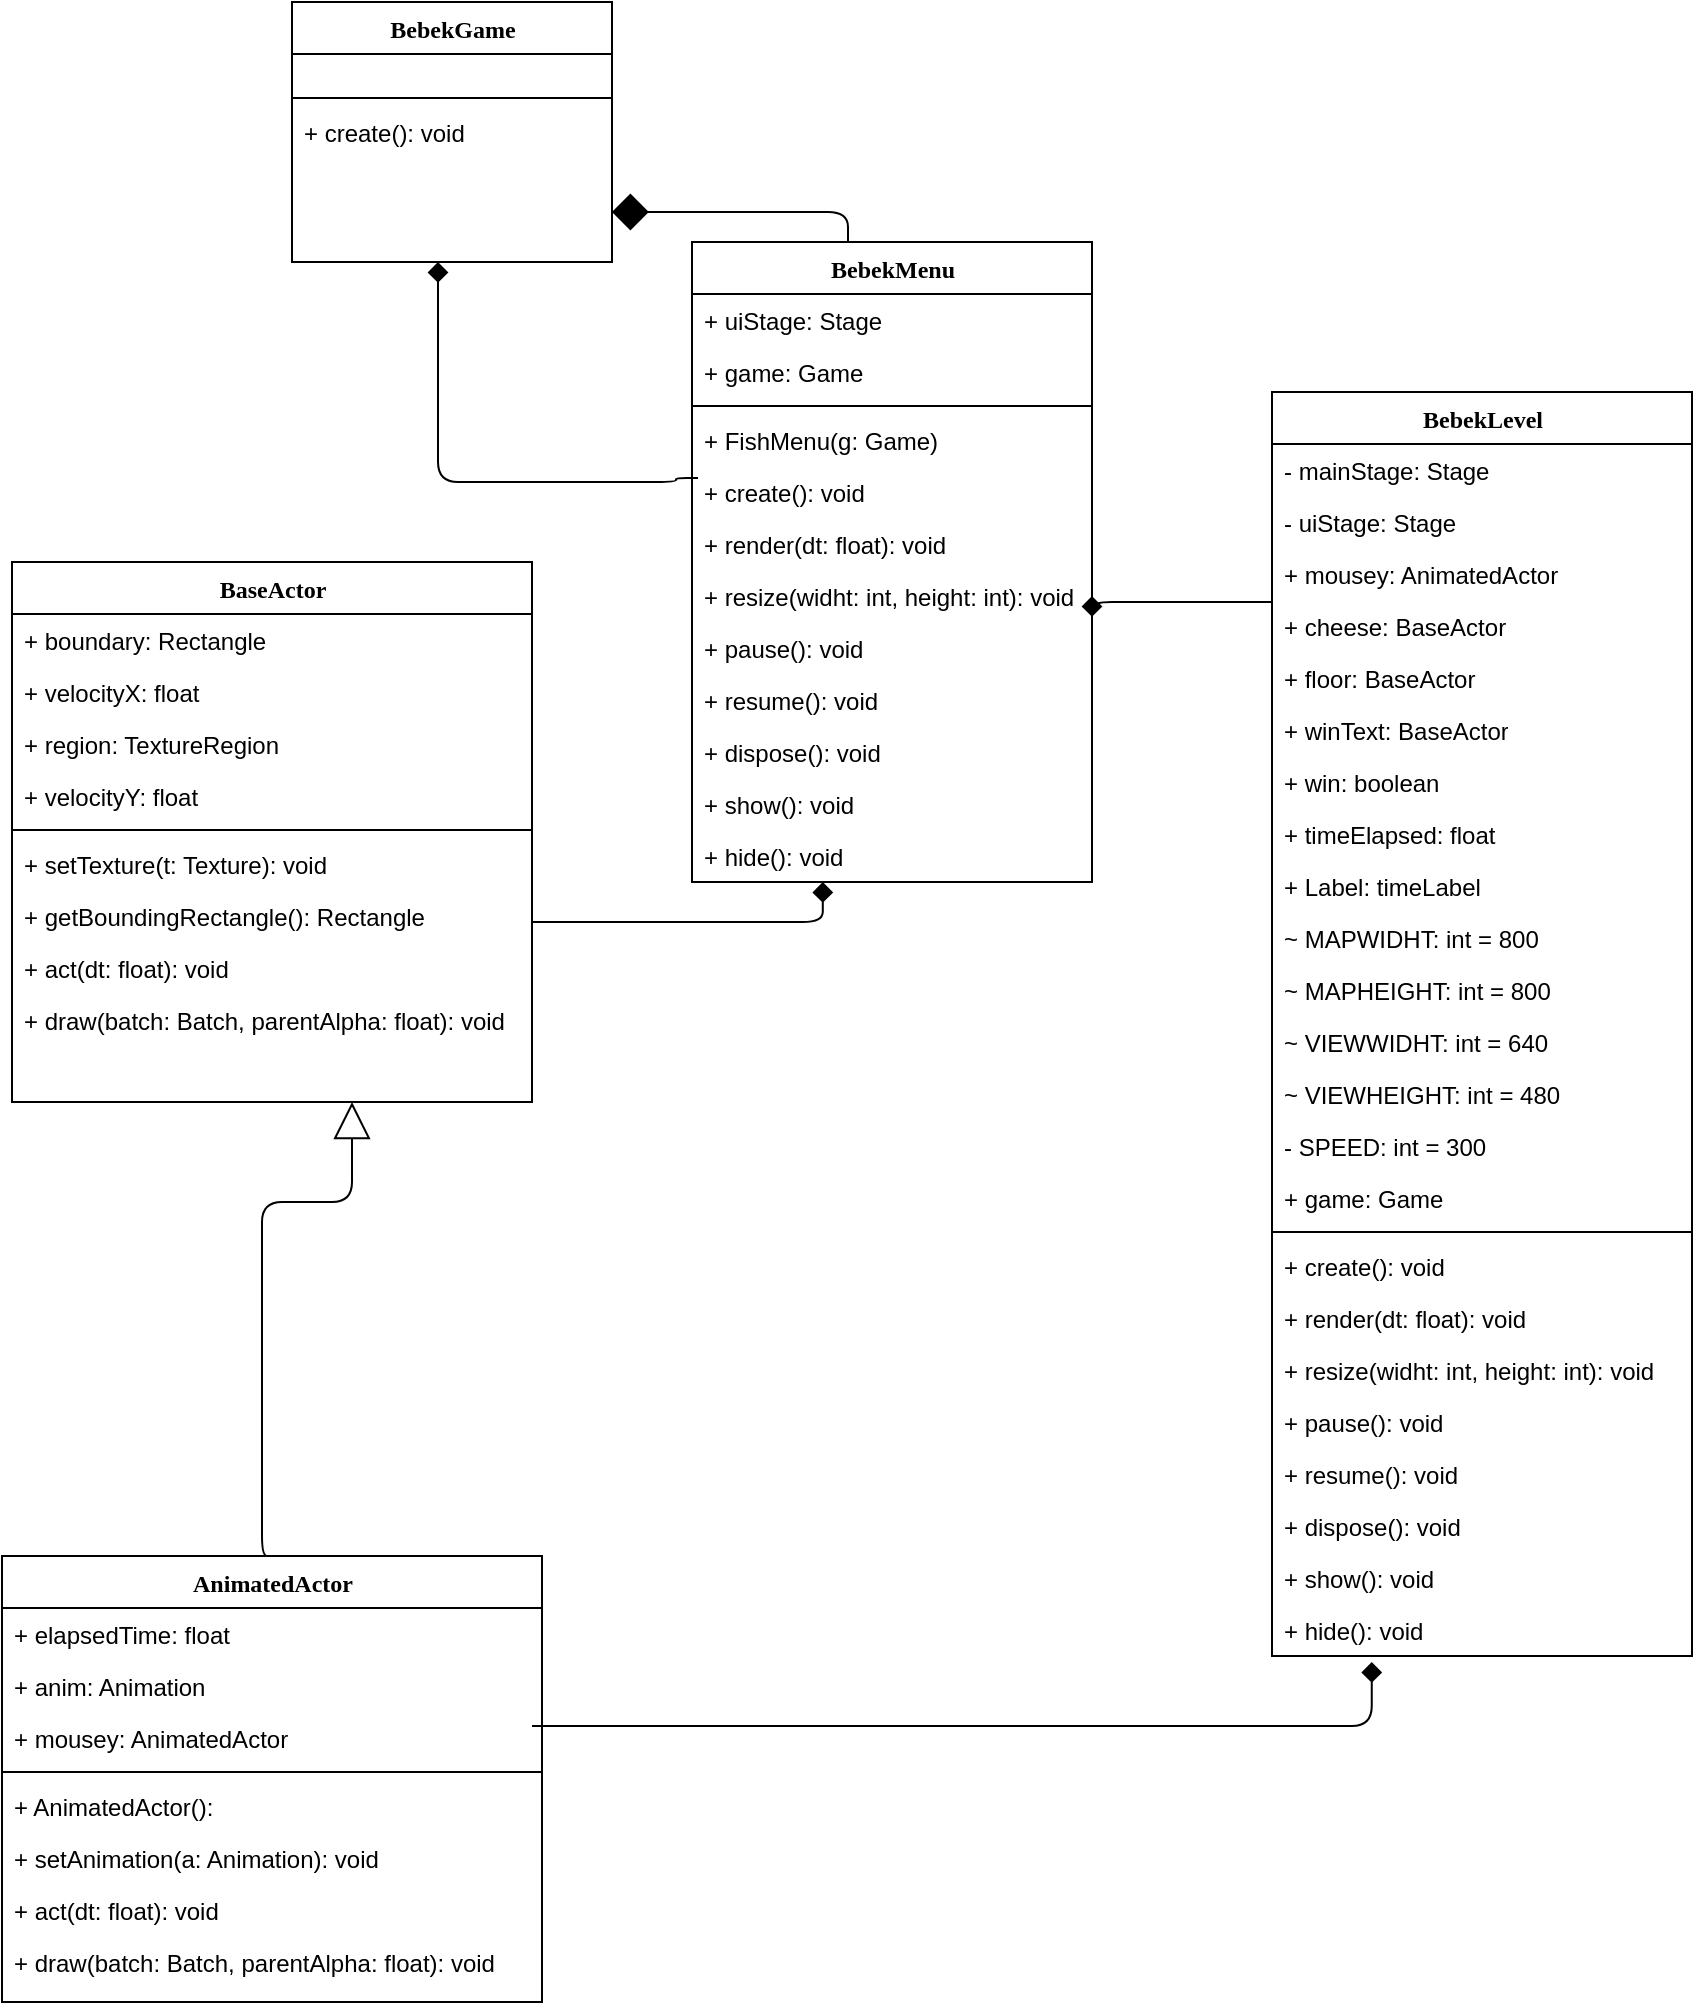 <mxfile version="16.2.2" type="device" pages="2"><diagram name="Page-1" id="9f46799a-70d6-7492-0946-bef42562c5a5"><mxGraphModel dx="2076" dy="1206" grid="1" gridSize="10" guides="1" tooltips="1" connect="1" arrows="1" fold="1" page="1" pageScale="1" pageWidth="1100" pageHeight="850" background="#ffffff" math="0" shadow="0"><root><mxCell id="0"/><mxCell id="1" parent="0"/><mxCell id="78961159f06e98e8-30" value="BebekGame" style="swimlane;html=1;fontStyle=1;align=center;verticalAlign=top;childLayout=stackLayout;horizontal=1;startSize=26;horizontalStack=0;resizeParent=1;resizeLast=0;collapsible=1;marginBottom=0;swimlaneFillColor=#ffffff;rounded=0;shadow=0;comic=0;labelBackgroundColor=none;strokeWidth=1;fillColor=none;fontFamily=Verdana;fontSize=12" parent="1" vertex="1"><mxGeometry x="370" y="230" width="160" height="130" as="geometry"/></mxCell><mxCell id="78961159f06e98e8-32" value="&amp;nbsp;" style="text;html=1;strokeColor=none;fillColor=none;align=left;verticalAlign=top;spacingLeft=4;spacingRight=4;whiteSpace=wrap;overflow=hidden;rotatable=0;points=[[0,0.5],[1,0.5]];portConstraint=eastwest;" parent="78961159f06e98e8-30" vertex="1"><mxGeometry y="26" width="160" height="18" as="geometry"/></mxCell><mxCell id="78961159f06e98e8-38" value="" style="line;html=1;strokeWidth=1;fillColor=none;align=left;verticalAlign=middle;spacingTop=-1;spacingLeft=3;spacingRight=3;rotatable=0;labelPosition=right;points=[];portConstraint=eastwest;" parent="78961159f06e98e8-30" vertex="1"><mxGeometry y="44" width="160" height="8" as="geometry"/></mxCell><mxCell id="78961159f06e98e8-39" value="+ create(): void" style="text;html=1;strokeColor=none;fillColor=none;align=left;verticalAlign=top;spacingLeft=4;spacingRight=4;whiteSpace=wrap;overflow=hidden;rotatable=0;points=[[0,0.5],[1,0.5]];portConstraint=eastwest;" parent="78961159f06e98e8-30" vertex="1"><mxGeometry y="52" width="160" height="26" as="geometry"/></mxCell><mxCell id="78961159f06e98e8-56" value="AnimatedActor" style="swimlane;html=1;fontStyle=1;align=center;verticalAlign=top;childLayout=stackLayout;horizontal=1;startSize=26;horizontalStack=0;resizeParent=1;resizeLast=0;collapsible=1;marginBottom=0;swimlaneFillColor=#ffffff;rounded=0;shadow=0;comic=0;labelBackgroundColor=none;strokeWidth=1;fillColor=none;fontFamily=Verdana;fontSize=12" parent="1" vertex="1"><mxGeometry x="225" y="1007" width="270" height="223" as="geometry"><mxRectangle x="330" y="880" width="130" height="26" as="alternateBounds"/></mxGeometry></mxCell><mxCell id="Fxv-UuYVDRxt9ZPVT6x_-12" value="+ elapsedTime: float" style="text;html=1;strokeColor=none;fillColor=none;align=left;verticalAlign=top;spacingLeft=4;spacingRight=4;whiteSpace=wrap;overflow=hidden;rotatable=0;points=[[0,0.5],[1,0.5]];portConstraint=eastwest;" parent="78961159f06e98e8-56" vertex="1"><mxGeometry y="26" width="270" height="26" as="geometry"/></mxCell><mxCell id="78961159f06e98e8-57" value="+ anim: Animation" style="text;html=1;strokeColor=none;fillColor=none;align=left;verticalAlign=top;spacingLeft=4;spacingRight=4;whiteSpace=wrap;overflow=hidden;rotatable=0;points=[[0,0.5],[1,0.5]];portConstraint=eastwest;" parent="78961159f06e98e8-56" vertex="1"><mxGeometry y="52" width="270" height="26" as="geometry"/></mxCell><mxCell id="78961159f06e98e8-58" value="+ mousey: AnimatedActor&amp;nbsp;" style="text;html=1;strokeColor=none;fillColor=none;align=left;verticalAlign=top;spacingLeft=4;spacingRight=4;whiteSpace=wrap;overflow=hidden;rotatable=0;points=[[0,0.5],[1,0.5]];portConstraint=eastwest;" parent="78961159f06e98e8-56" vertex="1"><mxGeometry y="78" width="270" height="26" as="geometry"/></mxCell><mxCell id="78961159f06e98e8-64" value="" style="line;html=1;strokeWidth=1;fillColor=none;align=left;verticalAlign=middle;spacingTop=-1;spacingLeft=3;spacingRight=3;rotatable=0;labelPosition=right;points=[];portConstraint=eastwest;" parent="78961159f06e98e8-56" vertex="1"><mxGeometry y="104" width="270" height="8" as="geometry"/></mxCell><mxCell id="78961159f06e98e8-65" value="+ AnimatedActor():&amp;nbsp;" style="text;html=1;strokeColor=none;fillColor=none;align=left;verticalAlign=top;spacingLeft=4;spacingRight=4;whiteSpace=wrap;overflow=hidden;rotatable=0;points=[[0,0.5],[1,0.5]];portConstraint=eastwest;" parent="78961159f06e98e8-56" vertex="1"><mxGeometry y="112" width="270" height="26" as="geometry"/></mxCell><mxCell id="78961159f06e98e8-68" value="+ setAnimation(a: Animation): void" style="text;html=1;strokeColor=none;fillColor=none;align=left;verticalAlign=top;spacingLeft=4;spacingRight=4;whiteSpace=wrap;overflow=hidden;rotatable=0;points=[[0,0.5],[1,0.5]];portConstraint=eastwest;" parent="78961159f06e98e8-56" vertex="1"><mxGeometry y="138" width="270" height="26" as="geometry"/></mxCell><mxCell id="Fxv-UuYVDRxt9ZPVT6x_-13" value="+ act(dt: float): void" style="text;html=1;strokeColor=none;fillColor=none;align=left;verticalAlign=top;spacingLeft=4;spacingRight=4;whiteSpace=wrap;overflow=hidden;rotatable=0;points=[[0,0.5],[1,0.5]];portConstraint=eastwest;" parent="78961159f06e98e8-56" vertex="1"><mxGeometry y="164" width="270" height="26" as="geometry"/></mxCell><mxCell id="Fxv-UuYVDRxt9ZPVT6x_-15" value="+ draw(batch: Batch, parentAlpha: float): void" style="text;html=1;strokeColor=none;fillColor=none;align=left;verticalAlign=top;spacingLeft=4;spacingRight=4;whiteSpace=wrap;overflow=hidden;rotatable=0;points=[[0,0.5],[1,0.5]];portConstraint=eastwest;" parent="78961159f06e98e8-56" vertex="1"><mxGeometry y="190" width="270" height="26" as="geometry"/></mxCell><mxCell id="78961159f06e98e8-69" value="BaseActor" style="swimlane;html=1;fontStyle=1;align=center;verticalAlign=top;childLayout=stackLayout;horizontal=1;startSize=26;horizontalStack=0;resizeParent=1;resizeLast=0;collapsible=1;marginBottom=0;swimlaneFillColor=#ffffff;rounded=0;shadow=0;comic=0;labelBackgroundColor=none;strokeWidth=1;fillColor=none;fontFamily=Verdana;fontSize=12" parent="1" vertex="1"><mxGeometry x="230" y="510" width="260" height="270" as="geometry"><mxRectangle x="330" y="510.0" width="100" height="26" as="alternateBounds"/></mxGeometry></mxCell><mxCell id="78961159f06e98e8-72" value="+ boundary: Rectangle" style="text;html=1;strokeColor=none;fillColor=none;align=left;verticalAlign=top;spacingLeft=4;spacingRight=4;whiteSpace=wrap;overflow=hidden;rotatable=0;points=[[0,0.5],[1,0.5]];portConstraint=eastwest;" parent="78961159f06e98e8-69" vertex="1"><mxGeometry y="26" width="260" height="26" as="geometry"/></mxCell><mxCell id="78961159f06e98e8-74" value="+ velocityX: float" style="text;html=1;strokeColor=none;fillColor=none;align=left;verticalAlign=top;spacingLeft=4;spacingRight=4;whiteSpace=wrap;overflow=hidden;rotatable=0;points=[[0,0.5],[1,0.5]];portConstraint=eastwest;" parent="78961159f06e98e8-69" vertex="1"><mxGeometry y="52" width="260" height="26" as="geometry"/></mxCell><mxCell id="78961159f06e98e8-71" value="+ region: TextureRegion" style="text;html=1;strokeColor=none;fillColor=none;align=left;verticalAlign=top;spacingLeft=4;spacingRight=4;whiteSpace=wrap;overflow=hidden;rotatable=0;points=[[0,0.5],[1,0.5]];portConstraint=eastwest;" parent="78961159f06e98e8-69" vertex="1"><mxGeometry y="78" width="260" height="26" as="geometry"/></mxCell><mxCell id="78961159f06e98e8-75" value="+ velocityY: float" style="text;html=1;strokeColor=none;fillColor=none;align=left;verticalAlign=top;spacingLeft=4;spacingRight=4;whiteSpace=wrap;overflow=hidden;rotatable=0;points=[[0,0.5],[1,0.5]];portConstraint=eastwest;" parent="78961159f06e98e8-69" vertex="1"><mxGeometry y="104" width="260" height="26" as="geometry"/></mxCell><mxCell id="78961159f06e98e8-77" value="" style="line;html=1;strokeWidth=1;fillColor=none;align=left;verticalAlign=middle;spacingTop=-1;spacingLeft=3;spacingRight=3;rotatable=0;labelPosition=right;points=[];portConstraint=eastwest;" parent="78961159f06e98e8-69" vertex="1"><mxGeometry y="130" width="260" height="8" as="geometry"/></mxCell><mxCell id="Fxv-UuYVDRxt9ZPVT6x_-11" value="+ setTexture(t: Texture&lt;span&gt;): void&lt;/span&gt;" style="text;html=1;strokeColor=none;fillColor=none;align=left;verticalAlign=top;spacingLeft=4;spacingRight=4;whiteSpace=wrap;overflow=hidden;rotatable=0;points=[[0,0.5],[1,0.5]];portConstraint=eastwest;" parent="78961159f06e98e8-69" vertex="1"><mxGeometry y="138" width="260" height="26" as="geometry"/></mxCell><mxCell id="78961159f06e98e8-79" value="+ getBoundingRectangle(): Rectangle" style="text;html=1;strokeColor=none;fillColor=none;align=left;verticalAlign=top;spacingLeft=4;spacingRight=4;whiteSpace=wrap;overflow=hidden;rotatable=0;points=[[0,0.5],[1,0.5]];portConstraint=eastwest;" parent="78961159f06e98e8-69" vertex="1"><mxGeometry y="164" width="260" height="26" as="geometry"/></mxCell><mxCell id="78961159f06e98e8-81" value="+ act(dt: float): void" style="text;html=1;strokeColor=none;fillColor=none;align=left;verticalAlign=top;spacingLeft=4;spacingRight=4;whiteSpace=wrap;overflow=hidden;rotatable=0;points=[[0,0.5],[1,0.5]];portConstraint=eastwest;" parent="78961159f06e98e8-69" vertex="1"><mxGeometry y="190" width="260" height="26" as="geometry"/></mxCell><mxCell id="78961159f06e98e8-80" value="+ draw(batch: Batch, parentAlpha: float): void" style="text;html=1;strokeColor=none;fillColor=none;align=left;verticalAlign=top;spacingLeft=4;spacingRight=4;whiteSpace=wrap;overflow=hidden;rotatable=0;points=[[0,0.5],[1,0.5]];portConstraint=eastwest;" parent="78961159f06e98e8-69" vertex="1"><mxGeometry y="216" width="260" height="26" as="geometry"/></mxCell><mxCell id="78961159f06e98e8-82" value="BebekMenu" style="swimlane;html=1;fontStyle=1;align=center;verticalAlign=top;childLayout=stackLayout;horizontal=1;startSize=26;horizontalStack=0;resizeParent=1;resizeLast=0;collapsible=1;marginBottom=0;swimlaneFillColor=#ffffff;rounded=0;shadow=0;comic=0;labelBackgroundColor=none;strokeWidth=1;fillColor=none;fontFamily=Verdana;fontSize=12" parent="1" vertex="1"><mxGeometry x="570" y="350" width="200" height="320" as="geometry"/></mxCell><mxCell id="78961159f06e98e8-83" value="+ uiStage: Stage" style="text;html=1;strokeColor=none;fillColor=none;align=left;verticalAlign=top;spacingLeft=4;spacingRight=4;whiteSpace=wrap;overflow=hidden;rotatable=0;points=[[0,0.5],[1,0.5]];portConstraint=eastwest;" parent="78961159f06e98e8-82" vertex="1"><mxGeometry y="26" width="200" height="26" as="geometry"/></mxCell><mxCell id="78961159f06e98e8-84" value="+ game: Game" style="text;html=1;strokeColor=none;fillColor=none;align=left;verticalAlign=top;spacingLeft=4;spacingRight=4;whiteSpace=wrap;overflow=hidden;rotatable=0;points=[[0,0.5],[1,0.5]];portConstraint=eastwest;" parent="78961159f06e98e8-82" vertex="1"><mxGeometry y="52" width="200" height="26" as="geometry"/></mxCell><mxCell id="78961159f06e98e8-90" value="" style="line;html=1;strokeWidth=1;fillColor=none;align=left;verticalAlign=middle;spacingTop=-1;spacingLeft=3;spacingRight=3;rotatable=0;labelPosition=right;points=[];portConstraint=eastwest;" parent="78961159f06e98e8-82" vertex="1"><mxGeometry y="78" width="200" height="8" as="geometry"/></mxCell><mxCell id="78961159f06e98e8-91" value="+ FishMenu(g: Game)&amp;nbsp;" style="text;html=1;strokeColor=none;fillColor=none;align=left;verticalAlign=top;spacingLeft=4;spacingRight=4;whiteSpace=wrap;overflow=hidden;rotatable=0;points=[[0,0.5],[1,0.5]];portConstraint=eastwest;" parent="78961159f06e98e8-82" vertex="1"><mxGeometry y="86" width="200" height="26" as="geometry"/></mxCell><mxCell id="78961159f06e98e8-94" value="+ create(): void" style="text;html=1;strokeColor=none;fillColor=none;align=left;verticalAlign=top;spacingLeft=4;spacingRight=4;whiteSpace=wrap;overflow=hidden;rotatable=0;points=[[0,0.5],[1,0.5]];portConstraint=eastwest;" parent="78961159f06e98e8-82" vertex="1"><mxGeometry y="112" width="200" height="26" as="geometry"/></mxCell><mxCell id="Fxv-UuYVDRxt9ZPVT6x_-16" value="+ render(dt: float): void" style="text;html=1;strokeColor=none;fillColor=none;align=left;verticalAlign=top;spacingLeft=4;spacingRight=4;whiteSpace=wrap;overflow=hidden;rotatable=0;points=[[0,0.5],[1,0.5]];portConstraint=eastwest;" parent="78961159f06e98e8-82" vertex="1"><mxGeometry y="138" width="200" height="26" as="geometry"/></mxCell><mxCell id="Fxv-UuYVDRxt9ZPVT6x_-17" value="+ resize(widht: int, height: int): void" style="text;html=1;strokeColor=none;fillColor=none;align=left;verticalAlign=top;spacingLeft=4;spacingRight=4;whiteSpace=wrap;overflow=hidden;rotatable=0;points=[[0,0.5],[1,0.5]];portConstraint=eastwest;" parent="78961159f06e98e8-82" vertex="1"><mxGeometry y="164" width="200" height="26" as="geometry"/></mxCell><mxCell id="Fxv-UuYVDRxt9ZPVT6x_-18" value="+ pause(): void" style="text;html=1;strokeColor=none;fillColor=none;align=left;verticalAlign=top;spacingLeft=4;spacingRight=4;whiteSpace=wrap;overflow=hidden;rotatable=0;points=[[0,0.5],[1,0.5]];portConstraint=eastwest;" parent="78961159f06e98e8-82" vertex="1"><mxGeometry y="190" width="200" height="26" as="geometry"/></mxCell><mxCell id="Fxv-UuYVDRxt9ZPVT6x_-19" value="+ resume(): void" style="text;html=1;strokeColor=none;fillColor=none;align=left;verticalAlign=top;spacingLeft=4;spacingRight=4;whiteSpace=wrap;overflow=hidden;rotatable=0;points=[[0,0.5],[1,0.5]];portConstraint=eastwest;" parent="78961159f06e98e8-82" vertex="1"><mxGeometry y="216" width="200" height="26" as="geometry"/></mxCell><mxCell id="Fxv-UuYVDRxt9ZPVT6x_-20" value="+ dispose(): void" style="text;html=1;strokeColor=none;fillColor=none;align=left;verticalAlign=top;spacingLeft=4;spacingRight=4;whiteSpace=wrap;overflow=hidden;rotatable=0;points=[[0,0.5],[1,0.5]];portConstraint=eastwest;" parent="78961159f06e98e8-82" vertex="1"><mxGeometry y="242" width="200" height="26" as="geometry"/></mxCell><mxCell id="Fxv-UuYVDRxt9ZPVT6x_-21" value="+ show(): void" style="text;html=1;strokeColor=none;fillColor=none;align=left;verticalAlign=top;spacingLeft=4;spacingRight=4;whiteSpace=wrap;overflow=hidden;rotatable=0;points=[[0,0.5],[1,0.5]];portConstraint=eastwest;" parent="78961159f06e98e8-82" vertex="1"><mxGeometry y="268" width="200" height="26" as="geometry"/></mxCell><mxCell id="Fxv-UuYVDRxt9ZPVT6x_-22" value="+ hide(): void" style="text;html=1;strokeColor=none;fillColor=none;align=left;verticalAlign=top;spacingLeft=4;spacingRight=4;whiteSpace=wrap;overflow=hidden;rotatable=0;points=[[0,0.5],[1,0.5]];portConstraint=eastwest;" parent="78961159f06e98e8-82" vertex="1"><mxGeometry y="294" width="200" height="26" as="geometry"/></mxCell><mxCell id="78961159f06e98e8-95" value="BebekLevel" style="swimlane;html=1;fontStyle=1;align=center;verticalAlign=top;childLayout=stackLayout;horizontal=1;startSize=26;horizontalStack=0;resizeParent=1;resizeLast=0;collapsible=1;marginBottom=0;swimlaneFillColor=#ffffff;rounded=0;shadow=0;comic=0;labelBackgroundColor=none;strokeWidth=1;fillColor=none;fontFamily=Verdana;fontSize=12" parent="1" vertex="1"><mxGeometry x="860" y="425" width="210" height="632" as="geometry"/></mxCell><mxCell id="78961159f06e98e8-96" value="- mainStage: Stage" style="text;html=1;strokeColor=none;fillColor=none;align=left;verticalAlign=top;spacingLeft=4;spacingRight=4;whiteSpace=wrap;overflow=hidden;rotatable=0;points=[[0,0.5],[1,0.5]];portConstraint=eastwest;" parent="78961159f06e98e8-95" vertex="1"><mxGeometry y="26" width="210" height="26" as="geometry"/></mxCell><mxCell id="78961159f06e98e8-97" value="- uiStage: Stage" style="text;html=1;strokeColor=none;fillColor=none;align=left;verticalAlign=top;spacingLeft=4;spacingRight=4;whiteSpace=wrap;overflow=hidden;rotatable=0;points=[[0,0.5],[1,0.5]];portConstraint=eastwest;" parent="78961159f06e98e8-95" vertex="1"><mxGeometry y="52" width="210" height="26" as="geometry"/></mxCell><mxCell id="78961159f06e98e8-98" value="+ mousey: AnimatedActor" style="text;html=1;strokeColor=none;fillColor=none;align=left;verticalAlign=top;spacingLeft=4;spacingRight=4;whiteSpace=wrap;overflow=hidden;rotatable=0;points=[[0,0.5],[1,0.5]];portConstraint=eastwest;" parent="78961159f06e98e8-95" vertex="1"><mxGeometry y="78" width="210" height="26" as="geometry"/></mxCell><mxCell id="78961159f06e98e8-102" value="+ cheese: BaseActor" style="text;html=1;strokeColor=none;fillColor=none;align=left;verticalAlign=top;spacingLeft=4;spacingRight=4;whiteSpace=wrap;overflow=hidden;rotatable=0;points=[[0,0.5],[1,0.5]];portConstraint=eastwest;" parent="78961159f06e98e8-95" vertex="1"><mxGeometry y="104" width="210" height="26" as="geometry"/></mxCell><mxCell id="mQrutdCNHGDnAHtZj3A9-2" value="+ floor: BaseActor" style="text;html=1;strokeColor=none;fillColor=none;align=left;verticalAlign=top;spacingLeft=4;spacingRight=4;whiteSpace=wrap;overflow=hidden;rotatable=0;points=[[0,0.5],[1,0.5]];portConstraint=eastwest;" parent="78961159f06e98e8-95" vertex="1"><mxGeometry y="130" width="210" height="26" as="geometry"/></mxCell><mxCell id="mQrutdCNHGDnAHtZj3A9-1" value="+ winText: BaseActor" style="text;html=1;strokeColor=none;fillColor=none;align=left;verticalAlign=top;spacingLeft=4;spacingRight=4;whiteSpace=wrap;overflow=hidden;rotatable=0;points=[[0,0.5],[1,0.5]];portConstraint=eastwest;" parent="78961159f06e98e8-95" vertex="1"><mxGeometry y="156" width="210" height="26" as="geometry"/></mxCell><mxCell id="mQrutdCNHGDnAHtZj3A9-4" value="+ win: boolean" style="text;html=1;strokeColor=none;fillColor=none;align=left;verticalAlign=top;spacingLeft=4;spacingRight=4;whiteSpace=wrap;overflow=hidden;rotatable=0;points=[[0,0.5],[1,0.5]];portConstraint=eastwest;" parent="78961159f06e98e8-95" vertex="1"><mxGeometry y="182" width="210" height="26" as="geometry"/></mxCell><mxCell id="mQrutdCNHGDnAHtZj3A9-3" value="+ timeElapsed: float" style="text;html=1;strokeColor=none;fillColor=none;align=left;verticalAlign=top;spacingLeft=4;spacingRight=4;whiteSpace=wrap;overflow=hidden;rotatable=0;points=[[0,0.5],[1,0.5]];portConstraint=eastwest;" parent="78961159f06e98e8-95" vertex="1"><mxGeometry y="208" width="210" height="26" as="geometry"/></mxCell><mxCell id="mQrutdCNHGDnAHtZj3A9-5" value="+ Label: timeLabel" style="text;html=1;strokeColor=none;fillColor=none;align=left;verticalAlign=top;spacingLeft=4;spacingRight=4;whiteSpace=wrap;overflow=hidden;rotatable=0;points=[[0,0.5],[1,0.5]];portConstraint=eastwest;" parent="78961159f06e98e8-95" vertex="1"><mxGeometry y="234" width="210" height="26" as="geometry"/></mxCell><mxCell id="mQrutdCNHGDnAHtZj3A9-6" value="~ MAPWIDHT: int = 800" style="text;html=1;strokeColor=none;fillColor=none;align=left;verticalAlign=top;spacingLeft=4;spacingRight=4;whiteSpace=wrap;overflow=hidden;rotatable=0;points=[[0,0.5],[1,0.5]];portConstraint=eastwest;" parent="78961159f06e98e8-95" vertex="1"><mxGeometry y="260" width="210" height="26" as="geometry"/></mxCell><mxCell id="mQrutdCNHGDnAHtZj3A9-7" value="~ MAPHEIGHT: int = 800" style="text;html=1;strokeColor=none;fillColor=none;align=left;verticalAlign=top;spacingLeft=4;spacingRight=4;whiteSpace=wrap;overflow=hidden;rotatable=0;points=[[0,0.5],[1,0.5]];portConstraint=eastwest;" parent="78961159f06e98e8-95" vertex="1"><mxGeometry y="286" width="210" height="26" as="geometry"/></mxCell><mxCell id="mQrutdCNHGDnAHtZj3A9-9" value="~ VIEWWIDHT: int = 640" style="text;html=1;strokeColor=none;fillColor=none;align=left;verticalAlign=top;spacingLeft=4;spacingRight=4;whiteSpace=wrap;overflow=hidden;rotatable=0;points=[[0,0.5],[1,0.5]];portConstraint=eastwest;" parent="78961159f06e98e8-95" vertex="1"><mxGeometry y="312" width="210" height="26" as="geometry"/></mxCell><mxCell id="mQrutdCNHGDnAHtZj3A9-10" value="~ VIEWHEIGHT: int = 480" style="text;html=1;strokeColor=none;fillColor=none;align=left;verticalAlign=top;spacingLeft=4;spacingRight=4;whiteSpace=wrap;overflow=hidden;rotatable=0;points=[[0,0.5],[1,0.5]];portConstraint=eastwest;" parent="78961159f06e98e8-95" vertex="1"><mxGeometry y="338" width="210" height="26" as="geometry"/></mxCell><mxCell id="mQrutdCNHGDnAHtZj3A9-11" value="- SPEED: int = 300" style="text;html=1;strokeColor=none;fillColor=none;align=left;verticalAlign=top;spacingLeft=4;spacingRight=4;whiteSpace=wrap;overflow=hidden;rotatable=0;points=[[0,0.5],[1,0.5]];portConstraint=eastwest;" parent="78961159f06e98e8-95" vertex="1"><mxGeometry y="364" width="210" height="26" as="geometry"/></mxCell><mxCell id="Ty8-ri58B6gx428hbYci-2" value="+ game: Game" style="text;html=1;strokeColor=none;fillColor=none;align=left;verticalAlign=top;spacingLeft=4;spacingRight=4;whiteSpace=wrap;overflow=hidden;rotatable=0;points=[[0,0.5],[1,0.5]];portConstraint=eastwest;" vertex="1" parent="78961159f06e98e8-95"><mxGeometry y="390" width="210" height="26" as="geometry"/></mxCell><mxCell id="78961159f06e98e8-103" value="" style="line;html=1;strokeWidth=1;fillColor=none;align=left;verticalAlign=middle;spacingTop=-1;spacingLeft=3;spacingRight=3;rotatable=0;labelPosition=right;points=[];portConstraint=eastwest;" parent="78961159f06e98e8-95" vertex="1"><mxGeometry y="416" width="210" height="8" as="geometry"/></mxCell><mxCell id="78961159f06e98e8-104" value="+ create(): void" style="text;html=1;strokeColor=none;fillColor=none;align=left;verticalAlign=top;spacingLeft=4;spacingRight=4;whiteSpace=wrap;overflow=hidden;rotatable=0;points=[[0,0.5],[1,0.5]];portConstraint=eastwest;" parent="78961159f06e98e8-95" vertex="1"><mxGeometry y="424" width="210" height="26" as="geometry"/></mxCell><mxCell id="mQrutdCNHGDnAHtZj3A9-8" value="+ render(dt: float): void" style="text;html=1;strokeColor=none;fillColor=none;align=left;verticalAlign=top;spacingLeft=4;spacingRight=4;whiteSpace=wrap;overflow=hidden;rotatable=0;points=[[0,0.5],[1,0.5]];portConstraint=eastwest;" parent="78961159f06e98e8-95" vertex="1"><mxGeometry y="450" width="210" height="26" as="geometry"/></mxCell><mxCell id="mQrutdCNHGDnAHtZj3A9-17" value="+ resize(widht: int, height: int): void" style="text;html=1;strokeColor=none;fillColor=none;align=left;verticalAlign=top;spacingLeft=4;spacingRight=4;whiteSpace=wrap;overflow=hidden;rotatable=0;points=[[0,0.5],[1,0.5]];portConstraint=eastwest;" parent="78961159f06e98e8-95" vertex="1"><mxGeometry y="476" width="210" height="26" as="geometry"/></mxCell><mxCell id="mQrutdCNHGDnAHtZj3A9-12" value="+ pause(): void" style="text;html=1;strokeColor=none;fillColor=none;align=left;verticalAlign=top;spacingLeft=4;spacingRight=4;whiteSpace=wrap;overflow=hidden;rotatable=0;points=[[0,0.5],[1,0.5]];portConstraint=eastwest;" parent="78961159f06e98e8-95" vertex="1"><mxGeometry y="502" width="210" height="26" as="geometry"/></mxCell><mxCell id="mQrutdCNHGDnAHtZj3A9-13" value="+ resume(): void" style="text;html=1;strokeColor=none;fillColor=none;align=left;verticalAlign=top;spacingLeft=4;spacingRight=4;whiteSpace=wrap;overflow=hidden;rotatable=0;points=[[0,0.5],[1,0.5]];portConstraint=eastwest;" parent="78961159f06e98e8-95" vertex="1"><mxGeometry y="528" width="210" height="26" as="geometry"/></mxCell><mxCell id="mQrutdCNHGDnAHtZj3A9-14" value="+ dispose(): void" style="text;html=1;strokeColor=none;fillColor=none;align=left;verticalAlign=top;spacingLeft=4;spacingRight=4;whiteSpace=wrap;overflow=hidden;rotatable=0;points=[[0,0.5],[1,0.5]];portConstraint=eastwest;" parent="78961159f06e98e8-95" vertex="1"><mxGeometry y="554" width="210" height="26" as="geometry"/></mxCell><mxCell id="mQrutdCNHGDnAHtZj3A9-15" value="+ show(): void" style="text;html=1;strokeColor=none;fillColor=none;align=left;verticalAlign=top;spacingLeft=4;spacingRight=4;whiteSpace=wrap;overflow=hidden;rotatable=0;points=[[0,0.5],[1,0.5]];portConstraint=eastwest;" parent="78961159f06e98e8-95" vertex="1"><mxGeometry y="580" width="210" height="26" as="geometry"/></mxCell><mxCell id="mQrutdCNHGDnAHtZj3A9-16" value="+ hide(): void" style="text;html=1;strokeColor=none;fillColor=none;align=left;verticalAlign=top;spacingLeft=4;spacingRight=4;whiteSpace=wrap;overflow=hidden;rotatable=0;points=[[0,0.5],[1,0.5]];portConstraint=eastwest;" parent="78961159f06e98e8-95" vertex="1"><mxGeometry y="606" width="210" height="26" as="geometry"/></mxCell><mxCell id="Fxv-UuYVDRxt9ZPVT6x_-3" style="edgeStyle=orthogonalEdgeStyle;html=1;labelBackgroundColor=none;startFill=0;startSize=8;endArrow=block;endFill=0;endSize=16;fontFamily=Verdana;fontSize=12;exitX=0.5;exitY=0;exitDx=0;exitDy=0;" parent="1" source="78961159f06e98e8-56" edge="1"><mxGeometry relative="1" as="geometry"><Array as="points"><mxPoint x="355" y="830"/><mxPoint x="400" y="830"/></Array><mxPoint x="330" y="830" as="sourcePoint"/><mxPoint x="400" y="780" as="targetPoint"/></mxGeometry></mxCell><mxCell id="Fxv-UuYVDRxt9ZPVT6x_-4" style="edgeStyle=orthogonalEdgeStyle;html=1;labelBackgroundColor=none;startFill=1;startSize=8;endArrow=none;endFill=0;endSize=16;fontFamily=Verdana;fontSize=12;startArrow=diamond;" parent="1" edge="1"><mxGeometry relative="1" as="geometry"><Array as="points"><mxPoint x="443" y="470"/><mxPoint x="562" y="470"/><mxPoint x="562" y="468"/></Array><mxPoint x="443" y="360" as="sourcePoint"/><mxPoint x="573" y="468" as="targetPoint"/></mxGeometry></mxCell><mxCell id="Fxv-UuYVDRxt9ZPVT6x_-5" style="edgeStyle=elbowEdgeStyle;html=1;labelBackgroundColor=none;startFill=1;startSize=8;endArrow=none;endFill=0;endSize=16;fontFamily=Verdana;fontSize=12;elbow=vertical;entryX=0.962;entryY=0.385;entryDx=0;entryDy=0;entryPerimeter=0;startArrow=diamond;" parent="1" edge="1"><mxGeometry relative="1" as="geometry"><mxPoint x="909.88" y="1060" as="sourcePoint"/><mxPoint x="490.0" y="1092.01" as="targetPoint"/><Array as="points"><mxPoint x="709.88" y="1092"/></Array></mxGeometry></mxCell><mxCell id="Fxv-UuYVDRxt9ZPVT6x_-6" style="edgeStyle=elbowEdgeStyle;html=1;labelBackgroundColor=none;startFill=1;startSize=8;endArrow=none;endFill=0;endSize=16;fontFamily=Verdana;fontSize=12;elbow=vertical;exitX=1;exitY=0.5;exitDx=0;exitDy=0;startArrow=diamond;" parent="1" source="Fxv-UuYVDRxt9ZPVT6x_-17" edge="1"><mxGeometry relative="1" as="geometry"><mxPoint x="780" y="510" as="sourcePoint"/><mxPoint x="860" y="530" as="targetPoint"/><Array as="points"><mxPoint x="770" y="530"/><mxPoint x="780" y="580"/></Array></mxGeometry></mxCell><mxCell id="Fxv-UuYVDRxt9ZPVT6x_-8" style="edgeStyle=elbowEdgeStyle;html=1;labelBackgroundColor=none;startFill=0;startSize=8;endArrow=diamond;endFill=1;endSize=16;fontFamily=Verdana;fontSize=12;elbow=vertical;" parent="1" edge="1"><mxGeometry relative="1" as="geometry"><mxPoint x="648" y="350" as="sourcePoint"/><mxPoint x="530" y="335" as="targetPoint"/><Array as="points"><mxPoint x="590" y="335"/></Array></mxGeometry></mxCell><mxCell id="Fxv-UuYVDRxt9ZPVT6x_-25" style="edgeStyle=elbowEdgeStyle;html=1;labelBackgroundColor=none;startFill=1;startSize=8;endArrow=none;endFill=0;endSize=16;fontFamily=Verdana;fontSize=12;elbow=vertical;exitX=0.327;exitY=1;exitDx=0;exitDy=0;exitPerimeter=0;startArrow=diamond;" parent="1" source="Fxv-UuYVDRxt9ZPVT6x_-22" target="78961159f06e98e8-79" edge="1"><mxGeometry relative="1" as="geometry"><mxPoint x="650" y="693" as="sourcePoint"/><mxPoint x="490" y="693" as="targetPoint"/><Array as="points"><mxPoint x="570" y="690"/><mxPoint x="660" y="743"/></Array></mxGeometry></mxCell></root></mxGraphModel></diagram><diagram id="cf05qE2Hsa7prx1EX6rl" name="Page-2"><mxGraphModel dx="1080" dy="510" grid="1" gridSize="10" guides="1" tooltips="1" connect="1" arrows="1" fold="1" page="1" pageScale="1" pageWidth="850" pageHeight="1100" math="0" shadow="0"><root><mxCell id="01vEFD7Ur8_3nAI9wmh5-0"/><mxCell id="01vEFD7Ur8_3nAI9wmh5-1" parent="01vEFD7Ur8_3nAI9wmh5-0"/><mxCell id="mSb3Sl8Z4NeXafz2u5Pn-0" value="FishLauncher" style="swimlane;html=1;fontStyle=1;align=center;verticalAlign=top;childLayout=stackLayout;horizontal=1;startSize=26;horizontalStack=0;resizeParent=1;resizeLast=0;collapsible=1;marginBottom=0;swimlaneFillColor=#ffffff;rounded=0;shadow=0;comic=0;labelBackgroundColor=none;strokeWidth=1;fillColor=none;fontFamily=Verdana;fontSize=12" vertex="1" parent="01vEFD7Ur8_3nAI9wmh5-1"><mxGeometry x="110" y="160" width="160" height="110" as="geometry"><mxRectangle x="110" y="160" width="120" height="26" as="alternateBounds"/></mxGeometry></mxCell><mxCell id="mSb3Sl8Z4NeXafz2u5Pn-1" value="&amp;nbsp;" style="text;html=1;strokeColor=none;fillColor=none;align=left;verticalAlign=top;spacingLeft=4;spacingRight=4;whiteSpace=wrap;overflow=hidden;rotatable=0;points=[[0,0.5],[1,0.5]];portConstraint=eastwest;" vertex="1" parent="mSb3Sl8Z4NeXafz2u5Pn-0"><mxGeometry y="26" width="160" height="26" as="geometry"/></mxCell><mxCell id="mSb3Sl8Z4NeXafz2u5Pn-2" value="" style="line;html=1;strokeWidth=1;fillColor=none;align=left;verticalAlign=middle;spacingTop=-1;spacingLeft=3;spacingRight=3;rotatable=0;labelPosition=right;points=[];portConstraint=eastwest;" vertex="1" parent="mSb3Sl8Z4NeXafz2u5Pn-0"><mxGeometry y="52" width="160" height="8" as="geometry"/></mxCell><mxCell id="mSb3Sl8Z4NeXafz2u5Pn-3" value="+ main(args:String[]): void" style="text;html=1;strokeColor=none;fillColor=none;align=left;verticalAlign=top;spacingLeft=4;spacingRight=4;whiteSpace=wrap;overflow=hidden;rotatable=0;points=[[0,0.5],[1,0.5]];portConstraint=eastwest;" vertex="1" parent="mSb3Sl8Z4NeXafz2u5Pn-0"><mxGeometry y="60" width="160" height="26" as="geometry"/></mxCell><mxCell id="Ow_BbGyOw-2mRVzjf72p-0" value="FishGame" style="swimlane;html=1;fontStyle=1;align=center;verticalAlign=top;childLayout=stackLayout;horizontal=1;startSize=26;horizontalStack=0;resizeParent=1;resizeLast=0;collapsible=1;marginBottom=0;swimlaneFillColor=#ffffff;rounded=0;shadow=0;comic=0;labelBackgroundColor=none;strokeWidth=1;fillColor=none;fontFamily=Verdana;fontSize=12" vertex="1" parent="01vEFD7Ur8_3nAI9wmh5-1"><mxGeometry x="344" y="198" width="160" height="100" as="geometry"/></mxCell><mxCell id="Ow_BbGyOw-2mRVzjf72p-1" value="&amp;nbsp;" style="text;html=1;strokeColor=none;fillColor=none;align=left;verticalAlign=top;spacingLeft=4;spacingRight=4;whiteSpace=wrap;overflow=hidden;rotatable=0;points=[[0,0.5],[1,0.5]];portConstraint=eastwest;" vertex="1" parent="Ow_BbGyOw-2mRVzjf72p-0"><mxGeometry y="26" width="160" height="18" as="geometry"/></mxCell><mxCell id="Ow_BbGyOw-2mRVzjf72p-2" value="" style="line;html=1;strokeWidth=1;fillColor=none;align=left;verticalAlign=middle;spacingTop=-1;spacingLeft=3;spacingRight=3;rotatable=0;labelPosition=right;points=[];portConstraint=eastwest;" vertex="1" parent="Ow_BbGyOw-2mRVzjf72p-0"><mxGeometry y="44" width="160" height="8" as="geometry"/></mxCell><mxCell id="Ow_BbGyOw-2mRVzjf72p-3" value="+ create(): void" style="text;html=1;strokeColor=none;fillColor=none;align=left;verticalAlign=top;spacingLeft=4;spacingRight=4;whiteSpace=wrap;overflow=hidden;rotatable=0;points=[[0,0.5],[1,0.5]];portConstraint=eastwest;" vertex="1" parent="Ow_BbGyOw-2mRVzjf72p-0"><mxGeometry y="52" width="160" height="26" as="geometry"/></mxCell><mxCell id="qLPTuEb7nu_gOKsb26up-0" style="edgeStyle=orthogonalEdgeStyle;rounded=0;orthogonalLoop=1;jettySize=auto;html=1;exitX=0;exitY=0.5;exitDx=0;exitDy=0;entryX=1;entryY=0.5;entryDx=0;entryDy=0;startArrow=diamond;startFill=1;endArrow=none;endFill=0;jumpSize=0;startSize=12;strokeWidth=1;" edge="1" parent="01vEFD7Ur8_3nAI9wmh5-1" source="Ow_BbGyOw-2mRVzjf72p-1" target="mSb3Sl8Z4NeXafz2u5Pn-3"><mxGeometry relative="1" as="geometry"/></mxCell><mxCell id="1Hey0Pda4GIrcAPW4dGD-27" style="edgeStyle=orthogonalEdgeStyle;rounded=0;jumpSize=0;orthogonalLoop=1;jettySize=auto;html=1;exitX=0.5;exitY=1;exitDx=0;exitDy=0;entryX=0.5;entryY=0;entryDx=0;entryDy=0;startArrow=diamond;startFill=1;startSize=12;endArrow=none;endFill=0;endSize=12;targetPerimeterSpacing=0;strokeWidth=1;" edge="1" parent="01vEFD7Ur8_3nAI9wmh5-1" source="XCTJ-1Na0S_8kO3L45C0-0" target="1Hey0Pda4GIrcAPW4dGD-0"><mxGeometry relative="1" as="geometry"><Array as="points"/></mxGeometry></mxCell><mxCell id="XCTJ-1Na0S_8kO3L45C0-0" value="FishMenu" style="swimlane;html=1;fontStyle=1;align=center;verticalAlign=top;childLayout=stackLayout;horizontal=1;startSize=26;horizontalStack=0;resizeParent=1;resizeLast=0;collapsible=1;marginBottom=0;swimlaneFillColor=#ffffff;rounded=0;shadow=0;comic=0;labelBackgroundColor=none;strokeWidth=1;fillColor=none;fontFamily=Verdana;fontSize=12" vertex="1" parent="01vEFD7Ur8_3nAI9wmh5-1"><mxGeometry x="440" y="350" width="200" height="330" as="geometry"/></mxCell><mxCell id="XCTJ-1Na0S_8kO3L45C0-1" value="+ uiStage: Stage" style="text;html=1;strokeColor=none;fillColor=none;align=left;verticalAlign=top;spacingLeft=4;spacingRight=4;whiteSpace=wrap;overflow=hidden;rotatable=0;points=[[0,0.5],[1,0.5]];portConstraint=eastwest;" vertex="1" parent="XCTJ-1Na0S_8kO3L45C0-0"><mxGeometry y="26" width="200" height="26" as="geometry"/></mxCell><mxCell id="XCTJ-1Na0S_8kO3L45C0-2" value="+ game: Game" style="text;html=1;strokeColor=none;fillColor=none;align=left;verticalAlign=top;spacingLeft=4;spacingRight=4;whiteSpace=wrap;overflow=hidden;rotatable=0;points=[[0,0.5],[1,0.5]];portConstraint=eastwest;" vertex="1" parent="XCTJ-1Na0S_8kO3L45C0-0"><mxGeometry y="52" width="200" height="26" as="geometry"/></mxCell><mxCell id="XCTJ-1Na0S_8kO3L45C0-3" value="" style="line;html=1;strokeWidth=1;fillColor=none;align=left;verticalAlign=middle;spacingTop=-1;spacingLeft=3;spacingRight=3;rotatable=0;labelPosition=right;points=[];portConstraint=eastwest;" vertex="1" parent="XCTJ-1Na0S_8kO3L45C0-0"><mxGeometry y="78" width="200" height="8" as="geometry"/></mxCell><mxCell id="XCTJ-1Na0S_8kO3L45C0-4" value="+ FishMenu(g: Game)&amp;nbsp;" style="text;html=1;strokeColor=none;fillColor=none;align=left;verticalAlign=top;spacingLeft=4;spacingRight=4;whiteSpace=wrap;overflow=hidden;rotatable=0;points=[[0,0.5],[1,0.5]];portConstraint=eastwest;" vertex="1" parent="XCTJ-1Na0S_8kO3L45C0-0"><mxGeometry y="86" width="200" height="26" as="geometry"/></mxCell><mxCell id="XCTJ-1Na0S_8kO3L45C0-5" value="+ create(): void" style="text;html=1;strokeColor=none;fillColor=none;align=left;verticalAlign=top;spacingLeft=4;spacingRight=4;whiteSpace=wrap;overflow=hidden;rotatable=0;points=[[0,0.5],[1,0.5]];portConstraint=eastwest;" vertex="1" parent="XCTJ-1Na0S_8kO3L45C0-0"><mxGeometry y="112" width="200" height="26" as="geometry"/></mxCell><mxCell id="XCTJ-1Na0S_8kO3L45C0-6" value="+ render(dt: float): void" style="text;html=1;strokeColor=none;fillColor=none;align=left;verticalAlign=top;spacingLeft=4;spacingRight=4;whiteSpace=wrap;overflow=hidden;rotatable=0;points=[[0,0.5],[1,0.5]];portConstraint=eastwest;" vertex="1" parent="XCTJ-1Na0S_8kO3L45C0-0"><mxGeometry y="138" width="200" height="26" as="geometry"/></mxCell><mxCell id="XCTJ-1Na0S_8kO3L45C0-7" value="+ resize(widht: int, height: int): void" style="text;html=1;strokeColor=none;fillColor=none;align=left;verticalAlign=top;spacingLeft=4;spacingRight=4;whiteSpace=wrap;overflow=hidden;rotatable=0;points=[[0,0.5],[1,0.5]];portConstraint=eastwest;" vertex="1" parent="XCTJ-1Na0S_8kO3L45C0-0"><mxGeometry y="164" width="200" height="26" as="geometry"/></mxCell><mxCell id="XCTJ-1Na0S_8kO3L45C0-8" value="+ pause(): void" style="text;html=1;strokeColor=none;fillColor=none;align=left;verticalAlign=top;spacingLeft=4;spacingRight=4;whiteSpace=wrap;overflow=hidden;rotatable=0;points=[[0,0.5],[1,0.5]];portConstraint=eastwest;" vertex="1" parent="XCTJ-1Na0S_8kO3L45C0-0"><mxGeometry y="190" width="200" height="26" as="geometry"/></mxCell><mxCell id="XCTJ-1Na0S_8kO3L45C0-9" value="+ resume(): void" style="text;html=1;strokeColor=none;fillColor=none;align=left;verticalAlign=top;spacingLeft=4;spacingRight=4;whiteSpace=wrap;overflow=hidden;rotatable=0;points=[[0,0.5],[1,0.5]];portConstraint=eastwest;" vertex="1" parent="XCTJ-1Na0S_8kO3L45C0-0"><mxGeometry y="216" width="200" height="26" as="geometry"/></mxCell><mxCell id="XCTJ-1Na0S_8kO3L45C0-10" value="+ dispose(): void" style="text;html=1;strokeColor=none;fillColor=none;align=left;verticalAlign=top;spacingLeft=4;spacingRight=4;whiteSpace=wrap;overflow=hidden;rotatable=0;points=[[0,0.5],[1,0.5]];portConstraint=eastwest;" vertex="1" parent="XCTJ-1Na0S_8kO3L45C0-0"><mxGeometry y="242" width="200" height="26" as="geometry"/></mxCell><mxCell id="XCTJ-1Na0S_8kO3L45C0-11" value="+ show(): void" style="text;html=1;strokeColor=none;fillColor=none;align=left;verticalAlign=top;spacingLeft=4;spacingRight=4;whiteSpace=wrap;overflow=hidden;rotatable=0;points=[[0,0.5],[1,0.5]];portConstraint=eastwest;" vertex="1" parent="XCTJ-1Na0S_8kO3L45C0-0"><mxGeometry y="268" width="200" height="26" as="geometry"/></mxCell><mxCell id="jQLyUfx6_XBsnUda7jfh-0" style="edgeStyle=orthogonalEdgeStyle;rounded=0;orthogonalLoop=1;jettySize=auto;html=1;exitX=0.5;exitY=1;exitDx=0;exitDy=0;startArrow=diamond;startFill=1;endArrow=none;endFill=0;jumpSize=0;startSize=12;strokeWidth=1;" edge="1" parent="01vEFD7Ur8_3nAI9wmh5-1" source="Ow_BbGyOw-2mRVzjf72p-0" target="XCTJ-1Na0S_8kO3L45C0-0"><mxGeometry relative="1" as="geometry"><mxPoint x="624" y="298" as="sourcePoint"/><mxPoint x="550" y="298" as="targetPoint"/></mxGeometry></mxCell><mxCell id="-TogUUkbzRg48_JkorzA-10" style="edgeStyle=orthogonalEdgeStyle;rounded=0;jumpSize=0;orthogonalLoop=1;jettySize=auto;html=1;exitX=0.5;exitY=1;exitDx=0;exitDy=0;entryX=0.5;entryY=0;entryDx=0;entryDy=0;startArrow=classic;startFill=0;startSize=12;endArrow=none;endFill=0;endSize=12;targetPerimeterSpacing=0;strokeWidth=1;" edge="1" parent="01vEFD7Ur8_3nAI9wmh5-1" source="RUGUN7KjthXFb-83WpG8-0" target="-TogUUkbzRg48_JkorzA-0"><mxGeometry relative="1" as="geometry"><Array as="points"><mxPoint x="150" y="740"/></Array></mxGeometry></mxCell><mxCell id="RUGUN7KjthXFb-83WpG8-0" value="BaseActor" style="swimlane;html=1;fontStyle=1;align=center;verticalAlign=top;childLayout=stackLayout;horizontal=1;startSize=26;horizontalStack=0;resizeParent=1;resizeLast=0;collapsible=1;marginBottom=0;swimlaneFillColor=#ffffff;rounded=0;shadow=0;comic=0;labelBackgroundColor=none;strokeWidth=1;fillColor=none;fontFamily=Verdana;fontSize=12" vertex="1" parent="01vEFD7Ur8_3nAI9wmh5-1"><mxGeometry x="20" y="375" width="260" height="270" as="geometry"><mxRectangle x="330" y="510.0" width="100" height="26" as="alternateBounds"/></mxGeometry></mxCell><mxCell id="RUGUN7KjthXFb-83WpG8-1" value="+ boundary: Rectangle" style="text;html=1;strokeColor=none;fillColor=none;align=left;verticalAlign=top;spacingLeft=4;spacingRight=4;whiteSpace=wrap;overflow=hidden;rotatable=0;points=[[0,0.5],[1,0.5]];portConstraint=eastwest;" vertex="1" parent="RUGUN7KjthXFb-83WpG8-0"><mxGeometry y="26" width="260" height="26" as="geometry"/></mxCell><mxCell id="RUGUN7KjthXFb-83WpG8-2" value="+ velocityX: float" style="text;html=1;strokeColor=none;fillColor=none;align=left;verticalAlign=top;spacingLeft=4;spacingRight=4;whiteSpace=wrap;overflow=hidden;rotatable=0;points=[[0,0.5],[1,0.5]];portConstraint=eastwest;" vertex="1" parent="RUGUN7KjthXFb-83WpG8-0"><mxGeometry y="52" width="260" height="26" as="geometry"/></mxCell><mxCell id="RUGUN7KjthXFb-83WpG8-3" value="+ region: TextureRegion" style="text;html=1;strokeColor=none;fillColor=none;align=left;verticalAlign=top;spacingLeft=4;spacingRight=4;whiteSpace=wrap;overflow=hidden;rotatable=0;points=[[0,0.5],[1,0.5]];portConstraint=eastwest;" vertex="1" parent="RUGUN7KjthXFb-83WpG8-0"><mxGeometry y="78" width="260" height="26" as="geometry"/></mxCell><mxCell id="RUGUN7KjthXFb-83WpG8-4" value="+ velocityY: float" style="text;html=1;strokeColor=none;fillColor=none;align=left;verticalAlign=top;spacingLeft=4;spacingRight=4;whiteSpace=wrap;overflow=hidden;rotatable=0;points=[[0,0.5],[1,0.5]];portConstraint=eastwest;" vertex="1" parent="RUGUN7KjthXFb-83WpG8-0"><mxGeometry y="104" width="260" height="26" as="geometry"/></mxCell><mxCell id="RUGUN7KjthXFb-83WpG8-5" value="" style="line;html=1;strokeWidth=1;fillColor=none;align=left;verticalAlign=middle;spacingTop=-1;spacingLeft=3;spacingRight=3;rotatable=0;labelPosition=right;points=[];portConstraint=eastwest;" vertex="1" parent="RUGUN7KjthXFb-83WpG8-0"><mxGeometry y="130" width="260" height="8" as="geometry"/></mxCell><mxCell id="RUGUN7KjthXFb-83WpG8-6" value="+ setTexture(t: Texture&lt;span&gt;): void&lt;/span&gt;" style="text;html=1;strokeColor=none;fillColor=none;align=left;verticalAlign=top;spacingLeft=4;spacingRight=4;whiteSpace=wrap;overflow=hidden;rotatable=0;points=[[0,0.5],[1,0.5]];portConstraint=eastwest;" vertex="1" parent="RUGUN7KjthXFb-83WpG8-0"><mxGeometry y="138" width="260" height="26" as="geometry"/></mxCell><mxCell id="RUGUN7KjthXFb-83WpG8-7" value="+ getBoundingRectangle(): Rectangle" style="text;html=1;strokeColor=none;fillColor=none;align=left;verticalAlign=top;spacingLeft=4;spacingRight=4;whiteSpace=wrap;overflow=hidden;rotatable=0;points=[[0,0.5],[1,0.5]];portConstraint=eastwest;" vertex="1" parent="RUGUN7KjthXFb-83WpG8-0"><mxGeometry y="164" width="260" height="26" as="geometry"/></mxCell><mxCell id="RUGUN7KjthXFb-83WpG8-8" value="+ act(dt: float): void" style="text;html=1;strokeColor=none;fillColor=none;align=left;verticalAlign=top;spacingLeft=4;spacingRight=4;whiteSpace=wrap;overflow=hidden;rotatable=0;points=[[0,0.5],[1,0.5]];portConstraint=eastwest;" vertex="1" parent="RUGUN7KjthXFb-83WpG8-0"><mxGeometry y="190" width="260" height="26" as="geometry"/></mxCell><mxCell id="RUGUN7KjthXFb-83WpG8-9" value="+ draw(batch: Batch, parentAlpha: float): void" style="text;html=1;strokeColor=none;fillColor=none;align=left;verticalAlign=top;spacingLeft=4;spacingRight=4;whiteSpace=wrap;overflow=hidden;rotatable=0;points=[[0,0.5],[1,0.5]];portConstraint=eastwest;" vertex="1" parent="RUGUN7KjthXFb-83WpG8-0"><mxGeometry y="216" width="260" height="26" as="geometry"/></mxCell><mxCell id="9bY7Xx6kl2KW3qZyqA26-0" style="edgeStyle=orthogonalEdgeStyle;rounded=0;jumpSize=0;orthogonalLoop=1;jettySize=auto;html=1;exitX=0;exitY=0.5;exitDx=0;exitDy=0;entryX=1;entryY=-0.154;entryDx=0;entryDy=0;entryPerimeter=0;startArrow=diamond;startFill=1;startSize=12;endArrow=none;endFill=0;endSize=12;targetPerimeterSpacing=0;strokeWidth=1;" edge="1" parent="01vEFD7Ur8_3nAI9wmh5-1" source="XCTJ-1Na0S_8kO3L45C0-6" target="RUGUN7KjthXFb-83WpG8-6"><mxGeometry relative="1" as="geometry"><Array as="points"><mxPoint x="430" y="501"/><mxPoint x="430" y="500"/><mxPoint x="280" y="500"/></Array></mxGeometry></mxCell><mxCell id="-TogUUkbzRg48_JkorzA-0" value="AnimatedActor" style="swimlane;html=1;fontStyle=1;align=center;verticalAlign=top;childLayout=stackLayout;horizontal=1;startSize=26;horizontalStack=0;resizeParent=1;resizeLast=0;collapsible=1;marginBottom=0;swimlaneFillColor=#ffffff;rounded=0;shadow=0;comic=0;labelBackgroundColor=none;strokeWidth=1;fillColor=none;fontFamily=Verdana;fontSize=12" vertex="1" parent="01vEFD7Ur8_3nAI9wmh5-1"><mxGeometry x="20" y="740" width="270" height="268" as="geometry"><mxRectangle x="330" y="880" width="130" height="26" as="alternateBounds"/></mxGeometry></mxCell><mxCell id="-TogUUkbzRg48_JkorzA-1" value="+ elapsedTime: float" style="text;html=1;strokeColor=none;fillColor=none;align=left;verticalAlign=top;spacingLeft=4;spacingRight=4;whiteSpace=wrap;overflow=hidden;rotatable=0;points=[[0,0.5],[1,0.5]];portConstraint=eastwest;" vertex="1" parent="-TogUUkbzRg48_JkorzA-0"><mxGeometry y="26" width="270" height="26" as="geometry"/></mxCell><mxCell id="-TogUUkbzRg48_JkorzA-2" value="+ anim: Animation" style="text;html=1;strokeColor=none;fillColor=none;align=left;verticalAlign=top;spacingLeft=4;spacingRight=4;whiteSpace=wrap;overflow=hidden;rotatable=0;points=[[0,0.5],[1,0.5]];portConstraint=eastwest;" vertex="1" parent="-TogUUkbzRg48_JkorzA-0"><mxGeometry y="52" width="270" height="26" as="geometry"/></mxCell><mxCell id="-TogUUkbzRg48_JkorzA-3" value="+ mousey: AnimatedActor&amp;nbsp;" style="text;html=1;strokeColor=none;fillColor=none;align=left;verticalAlign=top;spacingLeft=4;spacingRight=4;whiteSpace=wrap;overflow=hidden;rotatable=0;points=[[0,0.5],[1,0.5]];portConstraint=eastwest;" vertex="1" parent="-TogUUkbzRg48_JkorzA-0"><mxGeometry y="78" width="270" height="26" as="geometry"/></mxCell><mxCell id="-TogUUkbzRg48_JkorzA-4" value="" style="line;html=1;strokeWidth=1;fillColor=none;align=left;verticalAlign=middle;spacingTop=-1;spacingLeft=3;spacingRight=3;rotatable=0;labelPosition=right;points=[];portConstraint=eastwest;" vertex="1" parent="-TogUUkbzRg48_JkorzA-0"><mxGeometry y="104" width="270" height="8" as="geometry"/></mxCell><mxCell id="-TogUUkbzRg48_JkorzA-5" value="+ AnimatedActor():&amp;nbsp;" style="text;html=1;strokeColor=none;fillColor=none;align=left;verticalAlign=top;spacingLeft=4;spacingRight=4;whiteSpace=wrap;overflow=hidden;rotatable=0;points=[[0,0.5],[1,0.5]];portConstraint=eastwest;" vertex="1" parent="-TogUUkbzRg48_JkorzA-0"><mxGeometry y="112" width="270" height="26" as="geometry"/></mxCell><mxCell id="-TogUUkbzRg48_JkorzA-6" value="+ setAnimation(a: Animation): void" style="text;html=1;strokeColor=none;fillColor=none;align=left;verticalAlign=top;spacingLeft=4;spacingRight=4;whiteSpace=wrap;overflow=hidden;rotatable=0;points=[[0,0.5],[1,0.5]];portConstraint=eastwest;" vertex="1" parent="-TogUUkbzRg48_JkorzA-0"><mxGeometry y="138" width="270" height="26" as="geometry"/></mxCell><mxCell id="-TogUUkbzRg48_JkorzA-7" value="+ act(dt: float): void" style="text;html=1;strokeColor=none;fillColor=none;align=left;verticalAlign=top;spacingLeft=4;spacingRight=4;whiteSpace=wrap;overflow=hidden;rotatable=0;points=[[0,0.5],[1,0.5]];portConstraint=eastwest;" vertex="1" parent="-TogUUkbzRg48_JkorzA-0"><mxGeometry y="164" width="270" height="26" as="geometry"/></mxCell><mxCell id="-TogUUkbzRg48_JkorzA-8" value="+ act(dt: float): void" style="text;html=1;strokeColor=none;fillColor=none;align=left;verticalAlign=top;spacingLeft=4;spacingRight=4;whiteSpace=wrap;overflow=hidden;rotatable=0;points=[[0,0.5],[1,0.5]];portConstraint=eastwest;" vertex="1" parent="-TogUUkbzRg48_JkorzA-0"><mxGeometry y="190" width="270" height="26" as="geometry"/></mxCell><mxCell id="-TogUUkbzRg48_JkorzA-9" value="+ draw(batch: Batch, parentAlpha: float): void" style="text;html=1;strokeColor=none;fillColor=none;align=left;verticalAlign=top;spacingLeft=4;spacingRight=4;whiteSpace=wrap;overflow=hidden;rotatable=0;points=[[0,0.5],[1,0.5]];portConstraint=eastwest;" vertex="1" parent="-TogUUkbzRg48_JkorzA-0"><mxGeometry y="216" width="270" height="26" as="geometry"/></mxCell><mxCell id="1Hey0Pda4GIrcAPW4dGD-0" value="FishLevel" style="swimlane;html=1;fontStyle=1;align=center;verticalAlign=top;childLayout=stackLayout;horizontal=1;startSize=26;horizontalStack=0;resizeParent=1;resizeLast=0;collapsible=1;marginBottom=0;swimlaneFillColor=#ffffff;rounded=0;shadow=0;comic=0;labelBackgroundColor=none;strokeWidth=1;fillColor=none;fontFamily=Verdana;fontSize=12" vertex="1" parent="01vEFD7Ur8_3nAI9wmh5-1"><mxGeometry x="435" y="740" width="210" height="606" as="geometry"/></mxCell><mxCell id="1Hey0Pda4GIrcAPW4dGD-1" value="- mainStage: Stage" style="text;html=1;strokeColor=none;fillColor=none;align=left;verticalAlign=top;spacingLeft=4;spacingRight=4;whiteSpace=wrap;overflow=hidden;rotatable=0;points=[[0,0.5],[1,0.5]];portConstraint=eastwest;" vertex="1" parent="1Hey0Pda4GIrcAPW4dGD-0"><mxGeometry y="26" width="210" height="26" as="geometry"/></mxCell><mxCell id="1Hey0Pda4GIrcAPW4dGD-2" value="- uiStage: Stage" style="text;html=1;strokeColor=none;fillColor=none;align=left;verticalAlign=top;spacingLeft=4;spacingRight=4;whiteSpace=wrap;overflow=hidden;rotatable=0;points=[[0,0.5],[1,0.5]];portConstraint=eastwest;" vertex="1" parent="1Hey0Pda4GIrcAPW4dGD-0"><mxGeometry y="52" width="210" height="26" as="geometry"/></mxCell><mxCell id="1Hey0Pda4GIrcAPW4dGD-3" value="+ mouse: AnimatedActor" style="text;html=1;strokeColor=none;fillColor=none;align=left;verticalAlign=top;spacingLeft=4;spacingRight=4;whiteSpace=wrap;overflow=hidden;rotatable=0;points=[[0,0.5],[1,0.5]];portConstraint=eastwest;" vertex="1" parent="1Hey0Pda4GIrcAPW4dGD-0"><mxGeometry y="78" width="210" height="26" as="geometry"/></mxCell><mxCell id="1Hey0Pda4GIrcAPW4dGD-4" value="+ cheese: BaseActor" style="text;html=1;strokeColor=none;fillColor=none;align=left;verticalAlign=top;spacingLeft=4;spacingRight=4;whiteSpace=wrap;overflow=hidden;rotatable=0;points=[[0,0.5],[1,0.5]];portConstraint=eastwest;" vertex="1" parent="1Hey0Pda4GIrcAPW4dGD-0"><mxGeometry y="104" width="210" height="26" as="geometry"/></mxCell><mxCell id="1Hey0Pda4GIrcAPW4dGD-5" value="+ floor: BaseActor" style="text;html=1;strokeColor=none;fillColor=none;align=left;verticalAlign=top;spacingLeft=4;spacingRight=4;whiteSpace=wrap;overflow=hidden;rotatable=0;points=[[0,0.5],[1,0.5]];portConstraint=eastwest;" vertex="1" parent="1Hey0Pda4GIrcAPW4dGD-0"><mxGeometry y="130" width="210" height="26" as="geometry"/></mxCell><mxCell id="1Hey0Pda4GIrcAPW4dGD-6" value="+ winText: BaseActor" style="text;html=1;strokeColor=none;fillColor=none;align=left;verticalAlign=top;spacingLeft=4;spacingRight=4;whiteSpace=wrap;overflow=hidden;rotatable=0;points=[[0,0.5],[1,0.5]];portConstraint=eastwest;" vertex="1" parent="1Hey0Pda4GIrcAPW4dGD-0"><mxGeometry y="156" width="210" height="26" as="geometry"/></mxCell><mxCell id="1Hey0Pda4GIrcAPW4dGD-7" value="+ win: boolean" style="text;html=1;strokeColor=none;fillColor=none;align=left;verticalAlign=top;spacingLeft=4;spacingRight=4;whiteSpace=wrap;overflow=hidden;rotatable=0;points=[[0,0.5],[1,0.5]];portConstraint=eastwest;" vertex="1" parent="1Hey0Pda4GIrcAPW4dGD-0"><mxGeometry y="182" width="210" height="26" as="geometry"/></mxCell><mxCell id="1Hey0Pda4GIrcAPW4dGD-8" value="+ timeElapsed: float" style="text;html=1;strokeColor=none;fillColor=none;align=left;verticalAlign=top;spacingLeft=4;spacingRight=4;whiteSpace=wrap;overflow=hidden;rotatable=0;points=[[0,0.5],[1,0.5]];portConstraint=eastwest;" vertex="1" parent="1Hey0Pda4GIrcAPW4dGD-0"><mxGeometry y="208" width="210" height="26" as="geometry"/></mxCell><mxCell id="1Hey0Pda4GIrcAPW4dGD-9" value="+ Label: timeLabel" style="text;html=1;strokeColor=none;fillColor=none;align=left;verticalAlign=top;spacingLeft=4;spacingRight=4;whiteSpace=wrap;overflow=hidden;rotatable=0;points=[[0,0.5],[1,0.5]];portConstraint=eastwest;" vertex="1" parent="1Hey0Pda4GIrcAPW4dGD-0"><mxGeometry y="234" width="210" height="26" as="geometry"/></mxCell><mxCell id="1Hey0Pda4GIrcAPW4dGD-10" value="~ MAPWIDHT: int = 800" style="text;html=1;strokeColor=none;fillColor=none;align=left;verticalAlign=top;spacingLeft=4;spacingRight=4;whiteSpace=wrap;overflow=hidden;rotatable=0;points=[[0,0.5],[1,0.5]];portConstraint=eastwest;" vertex="1" parent="1Hey0Pda4GIrcAPW4dGD-0"><mxGeometry y="260" width="210" height="26" as="geometry"/></mxCell><mxCell id="1Hey0Pda4GIrcAPW4dGD-11" value="~ MAPHEIGHT: int = 500" style="text;html=1;strokeColor=none;fillColor=none;align=left;verticalAlign=top;spacingLeft=4;spacingRight=4;whiteSpace=wrap;overflow=hidden;rotatable=0;points=[[0,0.5],[1,0.5]];portConstraint=eastwest;" vertex="1" parent="1Hey0Pda4GIrcAPW4dGD-0"><mxGeometry y="286" width="210" height="26" as="geometry"/></mxCell><mxCell id="1Hey0Pda4GIrcAPW4dGD-12" value="~ VIEWWIDHT: int = 640" style="text;html=1;strokeColor=none;fillColor=none;align=left;verticalAlign=top;spacingLeft=4;spacingRight=4;whiteSpace=wrap;overflow=hidden;rotatable=0;points=[[0,0.5],[1,0.5]];portConstraint=eastwest;" vertex="1" parent="1Hey0Pda4GIrcAPW4dGD-0"><mxGeometry y="312" width="210" height="26" as="geometry"/></mxCell><mxCell id="1Hey0Pda4GIrcAPW4dGD-13" value="~ VIEWHEIGHT: int = 480" style="text;html=1;strokeColor=none;fillColor=none;align=left;verticalAlign=top;spacingLeft=4;spacingRight=4;whiteSpace=wrap;overflow=hidden;rotatable=0;points=[[0,0.5],[1,0.5]];portConstraint=eastwest;" vertex="1" parent="1Hey0Pda4GIrcAPW4dGD-0"><mxGeometry y="338" width="210" height="26" as="geometry"/></mxCell><mxCell id="1Hey0Pda4GIrcAPW4dGD-14" value="+ game: Game" style="text;html=1;strokeColor=none;fillColor=none;align=left;verticalAlign=top;spacingLeft=4;spacingRight=4;whiteSpace=wrap;overflow=hidden;rotatable=0;points=[[0,0.5],[1,0.5]];portConstraint=eastwest;" vertex="1" parent="1Hey0Pda4GIrcAPW4dGD-0"><mxGeometry y="364" width="210" height="26" as="geometry"/></mxCell><mxCell id="1Hey0Pda4GIrcAPW4dGD-15" value="" style="line;html=1;strokeWidth=1;fillColor=none;align=left;verticalAlign=middle;spacingTop=-1;spacingLeft=3;spacingRight=3;rotatable=0;labelPosition=right;points=[];portConstraint=eastwest;" vertex="1" parent="1Hey0Pda4GIrcAPW4dGD-0"><mxGeometry y="390" width="210" height="8" as="geometry"/></mxCell><mxCell id="1Hey0Pda4GIrcAPW4dGD-16" value="+ create(): void" style="text;html=1;strokeColor=none;fillColor=none;align=left;verticalAlign=top;spacingLeft=4;spacingRight=4;whiteSpace=wrap;overflow=hidden;rotatable=0;points=[[0,0.5],[1,0.5]];portConstraint=eastwest;" vertex="1" parent="1Hey0Pda4GIrcAPW4dGD-0"><mxGeometry y="398" width="210" height="26" as="geometry"/></mxCell><mxCell id="1Hey0Pda4GIrcAPW4dGD-17" value="+ render(dt: float): void" style="text;html=1;strokeColor=none;fillColor=none;align=left;verticalAlign=top;spacingLeft=4;spacingRight=4;whiteSpace=wrap;overflow=hidden;rotatable=0;points=[[0,0.5],[1,0.5]];portConstraint=eastwest;" vertex="1" parent="1Hey0Pda4GIrcAPW4dGD-0"><mxGeometry y="424" width="210" height="26" as="geometry"/></mxCell><mxCell id="1Hey0Pda4GIrcAPW4dGD-18" value="+ resize(widht: int, height: int): void" style="text;html=1;strokeColor=none;fillColor=none;align=left;verticalAlign=top;spacingLeft=4;spacingRight=4;whiteSpace=wrap;overflow=hidden;rotatable=0;points=[[0,0.5],[1,0.5]];portConstraint=eastwest;" vertex="1" parent="1Hey0Pda4GIrcAPW4dGD-0"><mxGeometry y="450" width="210" height="26" as="geometry"/></mxCell><mxCell id="1Hey0Pda4GIrcAPW4dGD-19" value="+ pause(): void" style="text;html=1;strokeColor=none;fillColor=none;align=left;verticalAlign=top;spacingLeft=4;spacingRight=4;whiteSpace=wrap;overflow=hidden;rotatable=0;points=[[0,0.5],[1,0.5]];portConstraint=eastwest;" vertex="1" parent="1Hey0Pda4GIrcAPW4dGD-0"><mxGeometry y="476" width="210" height="26" as="geometry"/></mxCell><mxCell id="1Hey0Pda4GIrcAPW4dGD-20" value="+ resume(): void" style="text;html=1;strokeColor=none;fillColor=none;align=left;verticalAlign=top;spacingLeft=4;spacingRight=4;whiteSpace=wrap;overflow=hidden;rotatable=0;points=[[0,0.5],[1,0.5]];portConstraint=eastwest;" vertex="1" parent="1Hey0Pda4GIrcAPW4dGD-0"><mxGeometry y="502" width="210" height="26" as="geometry"/></mxCell><mxCell id="1Hey0Pda4GIrcAPW4dGD-21" value="+ dispose(): void" style="text;html=1;strokeColor=none;fillColor=none;align=left;verticalAlign=top;spacingLeft=4;spacingRight=4;whiteSpace=wrap;overflow=hidden;rotatable=0;points=[[0,0.5],[1,0.5]];portConstraint=eastwest;" vertex="1" parent="1Hey0Pda4GIrcAPW4dGD-0"><mxGeometry y="528" width="210" height="26" as="geometry"/></mxCell><mxCell id="1Hey0Pda4GIrcAPW4dGD-22" value="+ show(): void" style="text;html=1;strokeColor=none;fillColor=none;align=left;verticalAlign=top;spacingLeft=4;spacingRight=4;whiteSpace=wrap;overflow=hidden;rotatable=0;points=[[0,0.5],[1,0.5]];portConstraint=eastwest;" vertex="1" parent="1Hey0Pda4GIrcAPW4dGD-0"><mxGeometry y="554" width="210" height="26" as="geometry"/></mxCell><mxCell id="1Hey0Pda4GIrcAPW4dGD-23" value="+ hide(): void" style="text;html=1;strokeColor=none;fillColor=none;align=left;verticalAlign=top;spacingLeft=4;spacingRight=4;whiteSpace=wrap;overflow=hidden;rotatable=0;points=[[0,0.5],[1,0.5]];portConstraint=eastwest;" vertex="1" parent="1Hey0Pda4GIrcAPW4dGD-0"><mxGeometry y="580" width="210" height="26" as="geometry"/></mxCell><mxCell id="1Hey0Pda4GIrcAPW4dGD-25" style="edgeStyle=orthogonalEdgeStyle;rounded=0;jumpSize=0;orthogonalLoop=1;jettySize=auto;html=1;exitX=0;exitY=0.5;exitDx=0;exitDy=0;startArrow=diamond;startFill=1;startSize=12;endArrow=none;endFill=0;endSize=12;targetPerimeterSpacing=0;strokeWidth=1;" edge="1" parent="01vEFD7Ur8_3nAI9wmh5-1" source="1Hey0Pda4GIrcAPW4dGD-5"><mxGeometry relative="1" as="geometry"><mxPoint x="290" y="883" as="targetPoint"/></mxGeometry></mxCell><mxCell id="XCTJ-1Na0S_8kO3L45C0-12" value="+ hide(): void" style="text;html=1;strokeColor=none;fillColor=none;align=left;verticalAlign=top;spacingLeft=4;spacingRight=4;whiteSpace=wrap;overflow=hidden;rotatable=0;points=[[0,0.5],[1,0.5]];portConstraint=eastwest;" vertex="1" parent="01vEFD7Ur8_3nAI9wmh5-1"><mxGeometry x="440" y="644" width="200" height="26" as="geometry"/></mxCell><mxCell id="1Hey0Pda4GIrcAPW4dGD-29" value="&lt;font style=&quot;font-size: 25px&quot;&gt;DIAGRAM CLASS&amp;nbsp;&lt;/font&gt;" style="text;html=1;align=center;verticalAlign=middle;resizable=0;points=[];autosize=1;perimeterSpacing=5;" vertex="1" parent="01vEFD7Ur8_3nAI9wmh5-1"><mxGeometry x="40" y="70" width="230" height="20" as="geometry"/></mxCell></root></mxGraphModel></diagram></mxfile>